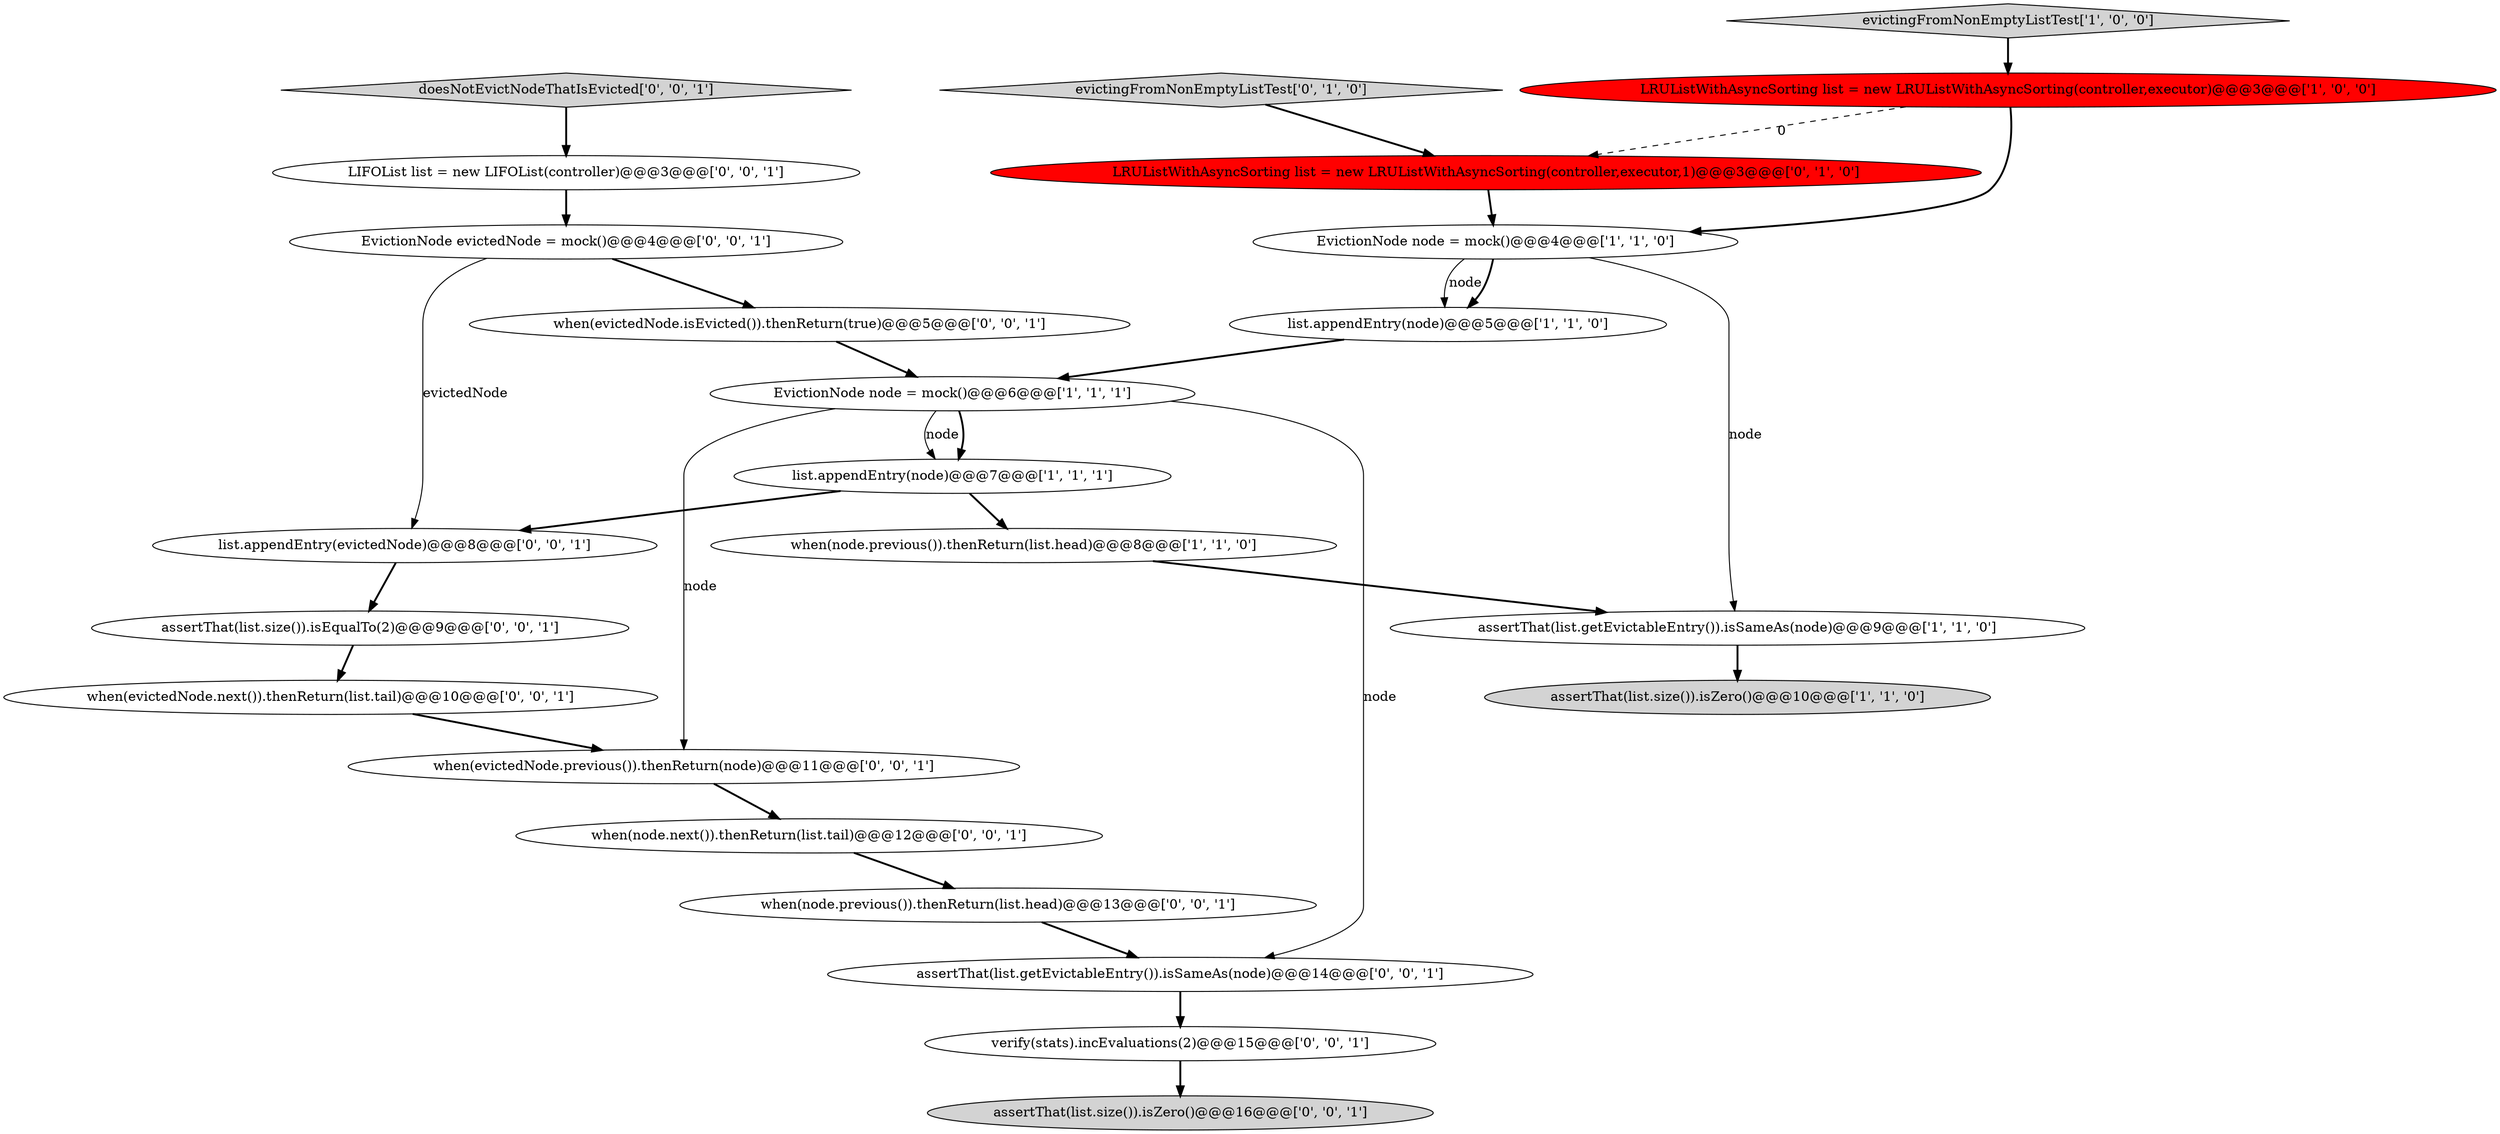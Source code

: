 digraph {
23 [style = filled, label = "assertThat(list.size()).isZero()@@@16@@@['0', '0', '1']", fillcolor = lightgray, shape = ellipse image = "AAA0AAABBB3BBB"];
19 [style = filled, label = "doesNotEvictNodeThatIsEvicted['0', '0', '1']", fillcolor = lightgray, shape = diamond image = "AAA0AAABBB3BBB"];
16 [style = filled, label = "when(evictedNode.isEvicted()).thenReturn(true)@@@5@@@['0', '0', '1']", fillcolor = white, shape = ellipse image = "AAA0AAABBB3BBB"];
1 [style = filled, label = "LRUListWithAsyncSorting list = new LRUListWithAsyncSorting(controller,executor)@@@3@@@['1', '0', '0']", fillcolor = red, shape = ellipse image = "AAA1AAABBB1BBB"];
15 [style = filled, label = "LIFOList list = new LIFOList(controller)@@@3@@@['0', '0', '1']", fillcolor = white, shape = ellipse image = "AAA0AAABBB3BBB"];
11 [style = filled, label = "list.appendEntry(evictedNode)@@@8@@@['0', '0', '1']", fillcolor = white, shape = ellipse image = "AAA0AAABBB3BBB"];
20 [style = filled, label = "when(node.next()).thenReturn(list.tail)@@@12@@@['0', '0', '1']", fillcolor = white, shape = ellipse image = "AAA0AAABBB3BBB"];
7 [style = filled, label = "EvictionNode node = mock()@@@4@@@['1', '1', '0']", fillcolor = white, shape = ellipse image = "AAA0AAABBB1BBB"];
13 [style = filled, label = "when(node.previous()).thenReturn(list.head)@@@13@@@['0', '0', '1']", fillcolor = white, shape = ellipse image = "AAA0AAABBB3BBB"];
2 [style = filled, label = "assertThat(list.getEvictableEntry()).isSameAs(node)@@@9@@@['1', '1', '0']", fillcolor = white, shape = ellipse image = "AAA0AAABBB1BBB"];
9 [style = filled, label = "evictingFromNonEmptyListTest['0', '1', '0']", fillcolor = lightgray, shape = diamond image = "AAA0AAABBB2BBB"];
4 [style = filled, label = "EvictionNode node = mock()@@@6@@@['1', '1', '1']", fillcolor = white, shape = ellipse image = "AAA0AAABBB1BBB"];
17 [style = filled, label = "verify(stats).incEvaluations(2)@@@15@@@['0', '0', '1']", fillcolor = white, shape = ellipse image = "AAA0AAABBB3BBB"];
8 [style = filled, label = "list.appendEntry(node)@@@7@@@['1', '1', '1']", fillcolor = white, shape = ellipse image = "AAA0AAABBB1BBB"];
0 [style = filled, label = "list.appendEntry(node)@@@5@@@['1', '1', '0']", fillcolor = white, shape = ellipse image = "AAA0AAABBB1BBB"];
10 [style = filled, label = "LRUListWithAsyncSorting list = new LRUListWithAsyncSorting(controller,executor,1)@@@3@@@['0', '1', '0']", fillcolor = red, shape = ellipse image = "AAA1AAABBB2BBB"];
12 [style = filled, label = "assertThat(list.getEvictableEntry()).isSameAs(node)@@@14@@@['0', '0', '1']", fillcolor = white, shape = ellipse image = "AAA0AAABBB3BBB"];
21 [style = filled, label = "EvictionNode evictedNode = mock()@@@4@@@['0', '0', '1']", fillcolor = white, shape = ellipse image = "AAA0AAABBB3BBB"];
6 [style = filled, label = "evictingFromNonEmptyListTest['1', '0', '0']", fillcolor = lightgray, shape = diamond image = "AAA0AAABBB1BBB"];
18 [style = filled, label = "when(evictedNode.next()).thenReturn(list.tail)@@@10@@@['0', '0', '1']", fillcolor = white, shape = ellipse image = "AAA0AAABBB3BBB"];
5 [style = filled, label = "assertThat(list.size()).isZero()@@@10@@@['1', '1', '0']", fillcolor = lightgray, shape = ellipse image = "AAA0AAABBB1BBB"];
3 [style = filled, label = "when(node.previous()).thenReturn(list.head)@@@8@@@['1', '1', '0']", fillcolor = white, shape = ellipse image = "AAA0AAABBB1BBB"];
14 [style = filled, label = "when(evictedNode.previous()).thenReturn(node)@@@11@@@['0', '0', '1']", fillcolor = white, shape = ellipse image = "AAA0AAABBB3BBB"];
22 [style = filled, label = "assertThat(list.size()).isEqualTo(2)@@@9@@@['0', '0', '1']", fillcolor = white, shape = ellipse image = "AAA0AAABBB3BBB"];
20->13 [style = bold, label=""];
15->21 [style = bold, label=""];
7->0 [style = solid, label="node"];
12->17 [style = bold, label=""];
8->3 [style = bold, label=""];
7->0 [style = bold, label=""];
1->10 [style = dashed, label="0"];
9->10 [style = bold, label=""];
1->7 [style = bold, label=""];
10->7 [style = bold, label=""];
17->23 [style = bold, label=""];
4->14 [style = solid, label="node"];
6->1 [style = bold, label=""];
21->11 [style = solid, label="evictedNode"];
22->18 [style = bold, label=""];
13->12 [style = bold, label=""];
3->2 [style = bold, label=""];
0->4 [style = bold, label=""];
7->2 [style = solid, label="node"];
4->12 [style = solid, label="node"];
11->22 [style = bold, label=""];
21->16 [style = bold, label=""];
4->8 [style = bold, label=""];
16->4 [style = bold, label=""];
19->15 [style = bold, label=""];
8->11 [style = bold, label=""];
18->14 [style = bold, label=""];
14->20 [style = bold, label=""];
2->5 [style = bold, label=""];
4->8 [style = solid, label="node"];
}
